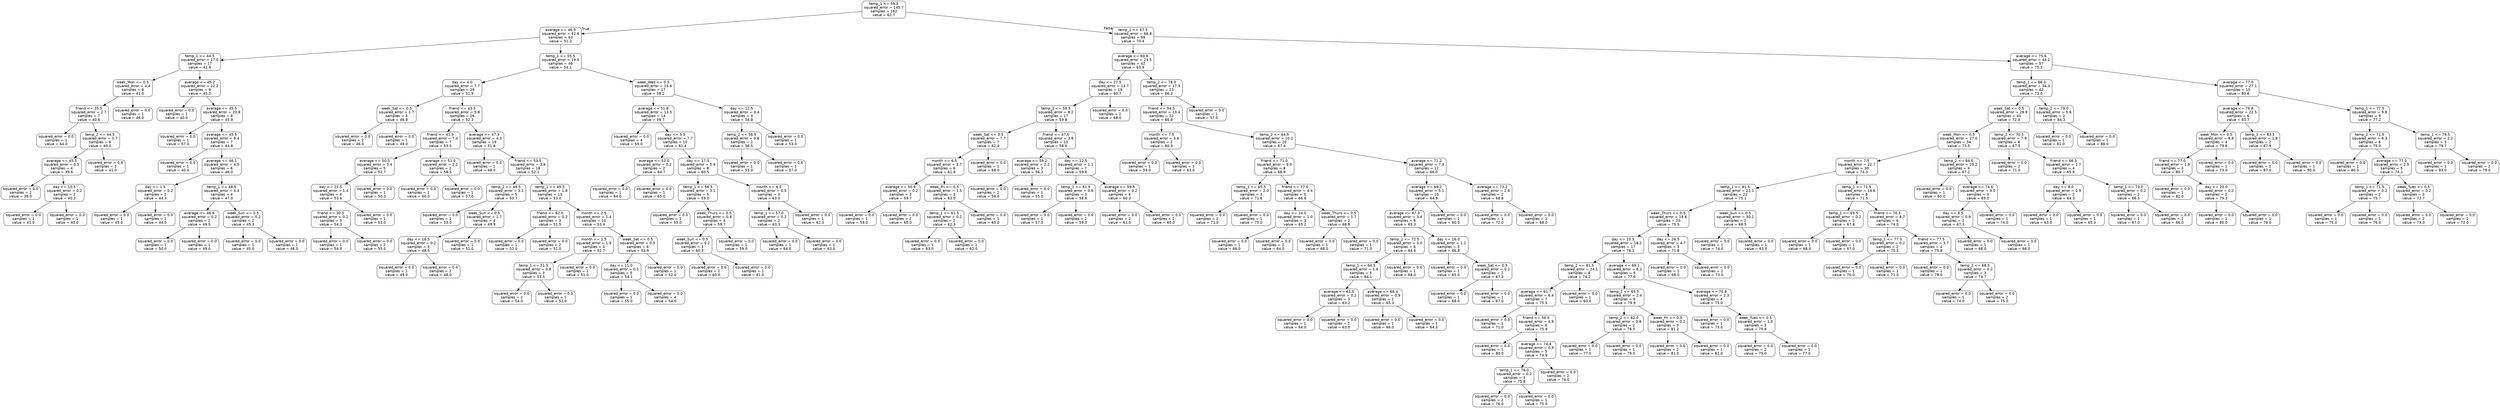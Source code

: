 digraph Tree {
node [shape=box, style="rounded", color="black", fontname="helvetica"] ;
edge [fontname="helvetica"] ;
0 [label="temp_1 <= 59.5\nsquared_error = 145.7\nsamples = 162\nvalue = 62.7"] ;
1 [label="average <= 46.9\nsquared_error = 42.6\nsamples = 63\nvalue = 51.2"] ;
0 -> 1 [labeldistance=2.5, labelangle=45, headlabel="True"] ;
2 [label="temp_1 <= 44.5\nsquared_error = 17.0\nsamples = 17\nvalue = 42.9"] ;
1 -> 2 ;
3 [label="week_Mon <= 0.5\nsquared_error = 4.4\nsamples = 8\nvalue = 41.0"] ;
2 -> 3 ;
4 [label="friend <= 35.5\nsquared_error = 2.7\nsamples = 7\nvalue = 40.6"] ;
3 -> 4 ;
5 [label="squared_error = 0.0\nsamples = 1\nvalue = 44.0"] ;
4 -> 5 ;
6 [label="temp_2 <= 44.5\nsquared_error = 0.7\nsamples = 6\nvalue = 40.0"] ;
4 -> 6 ;
7 [label="average <= 45.5\nsquared_error = 0.5\nsamples = 4\nvalue = 39.6"] ;
6 -> 7 ;
8 [label="squared_error = 0.0\nsamples = 2\nvalue = 39.0"] ;
7 -> 8 ;
9 [label="day <= 10.5\nsquared_error = 0.2\nsamples = 2\nvalue = 40.2"] ;
7 -> 9 ;
10 [label="squared_error = 0.0\nsamples = 1\nvalue = 41.0"] ;
9 -> 10 ;
11 [label="squared_error = 0.0\nsamples = 1\nvalue = 40.0"] ;
9 -> 11 ;
12 [label="squared_error = 0.0\nsamples = 2\nvalue = 41.0"] ;
6 -> 12 ;
13 [label="squared_error = 0.0\nsamples = 1\nvalue = 46.0"] ;
3 -> 13 ;
14 [label="average <= 45.2\nsquared_error = 22.2\nsamples = 9\nvalue = 45.0"] ;
2 -> 14 ;
15 [label="squared_error = 0.0\nsamples = 1\nvalue = 40.0"] ;
14 -> 15 ;
16 [label="average <= 45.5\nsquared_error = 20.8\nsamples = 8\nvalue = 45.9"] ;
14 -> 16 ;
17 [label="squared_error = 0.0\nsamples = 1\nvalue = 57.0"] ;
16 -> 17 ;
18 [label="average <= 45.5\nsquared_error = 9.4\nsamples = 7\nvalue = 44.8"] ;
16 -> 18 ;
19 [label="squared_error = 0.0\nsamples = 1\nvalue = 40.0"] ;
18 -> 19 ;
20 [label="average <= 46.1\nsquared_error = 4.5\nsamples = 6\nvalue = 46.0"] ;
18 -> 20 ;
21 [label="day <= 1.5\nsquared_error = 0.2\nsamples = 2\nvalue = 44.3"] ;
20 -> 21 ;
22 [label="squared_error = 0.0\nsamples = 1\nvalue = 45.0"] ;
21 -> 22 ;
23 [label="squared_error = 0.0\nsamples = 1\nvalue = 44.0"] ;
21 -> 23 ;
24 [label="temp_1 <= 48.5\nsquared_error = 4.4\nsamples = 4\nvalue = 47.0"] ;
20 -> 24 ;
25 [label="average <= 46.6\nsquared_error = 0.2\nsamples = 2\nvalue = 49.5"] ;
24 -> 25 ;
26 [label="squared_error = 0.0\nsamples = 1\nvalue = 50.0"] ;
25 -> 26 ;
27 [label="squared_error = 0.0\nsamples = 1\nvalue = 49.0"] ;
25 -> 27 ;
28 [label="week_Sun <= 0.5\nsquared_error = 0.2\nsamples = 2\nvalue = 45.3"] ;
24 -> 28 ;
29 [label="squared_error = 0.0\nsamples = 1\nvalue = 45.0"] ;
28 -> 29 ;
30 [label="squared_error = 0.0\nsamples = 1\nvalue = 46.0"] ;
28 -> 30 ;
31 [label="temp_1 <= 55.5\nsquared_error = 19.5\nsamples = 46\nvalue = 54.1"] ;
1 -> 31 ;
32 [label="day <= 4.0\nsquared_error = 7.7\nsamples = 29\nvalue = 51.9"] ;
31 -> 32 ;
33 [label="week_Sat <= 0.5\nsquared_error = 1.7\nsamples = 3\nvalue = 46.8"] ;
32 -> 33 ;
34 [label="squared_error = 0.0\nsamples = 2\nvalue = 46.0"] ;
33 -> 34 ;
35 [label="squared_error = 0.0\nsamples = 1\nvalue = 49.0"] ;
33 -> 35 ;
36 [label="friend <= 43.5\nsquared_error = 5.8\nsamples = 26\nvalue = 52.3"] ;
32 -> 36 ;
37 [label="friend <= 41.5\nsquared_error = 7.4\nsamples = 7\nvalue = 53.5"] ;
36 -> 37 ;
38 [label="average <= 50.5\nsquared_error = 3.4\nsamples = 5\nvalue = 52.7"] ;
37 -> 38 ;
39 [label="day <= 21.5\nsquared_error = 1.4\nsamples = 4\nvalue = 53.6"] ;
38 -> 39 ;
40 [label="friend <= 30.5\nsquared_error = 0.2\nsamples = 3\nvalue = 54.3"] ;
39 -> 40 ;
41 [label="squared_error = 0.0\nsamples = 1\nvalue = 54.0"] ;
40 -> 41 ;
42 [label="squared_error = 0.0\nsamples = 2\nvalue = 55.0"] ;
40 -> 42 ;
43 [label="squared_error = 0.0\nsamples = 1\nvalue = 52.0"] ;
39 -> 43 ;
44 [label="squared_error = 0.0\nsamples = 1\nvalue = 50.0"] ;
38 -> 44 ;
45 [label="average <= 51.0\nsquared_error = 2.2\nsamples = 2\nvalue = 58.5"] ;
37 -> 45 ;
46 [label="squared_error = 0.0\nsamples = 1\nvalue = 60.0"] ;
45 -> 46 ;
47 [label="squared_error = 0.0\nsamples = 1\nvalue = 57.0"] ;
45 -> 47 ;
48 [label="average <= 47.3\nsquared_error = 4.3\nsamples = 19\nvalue = 51.8"] ;
36 -> 48 ;
49 [label="squared_error = 0.0\nsamples = 1\nvalue = 48.0"] ;
48 -> 49 ;
50 [label="friend <= 53.5\nsquared_error = 3.6\nsamples = 18\nvalue = 52.1"] ;
48 -> 50 ;
51 [label="temp_2 <= 49.5\nsquared_error = 3.1\nsamples = 5\nvalue = 50.7"] ;
50 -> 51 ;
52 [label="squared_error = 0.0\nsamples = 1\nvalue = 53.0"] ;
51 -> 52 ;
53 [label="week_Sun <= 0.5\nsquared_error = 1.7\nsamples = 4\nvalue = 49.9"] ;
51 -> 53 ;
54 [label="day <= 16.5\nsquared_error = 0.2\nsamples = 3\nvalue = 48.5"] ;
53 -> 54 ;
55 [label="squared_error = 0.0\nsamples = 1\nvalue = 49.0"] ;
54 -> 55 ;
56 [label="squared_error = 0.0\nsamples = 2\nvalue = 48.0"] ;
54 -> 56 ;
57 [label="squared_error = 0.0\nsamples = 1\nvalue = 51.0"] ;
53 -> 57 ;
58 [label="temp_1 <= 49.5\nsquared_error = 1.8\nsamples = 13\nvalue = 53.0"] ;
50 -> 58 ;
59 [label="friend <= 62.0\nsquared_error = 0.2\nsamples = 3\nvalue = 51.5"] ;
58 -> 59 ;
60 [label="squared_error = 0.0\nsamples = 1\nvalue = 52.0"] ;
59 -> 60 ;
61 [label="squared_error = 0.0\nsamples = 2\nvalue = 51.0"] ;
59 -> 61 ;
62 [label="month <= 2.5\nsquared_error = 1.4\nsamples = 10\nvalue = 53.4"] ;
58 -> 62 ;
63 [label="month <= 1.5\nsquared_error = 1.9\nsamples = 4\nvalue = 52.7"] ;
62 -> 63 ;
64 [label="temp_1 <= 51.5\nsquared_error = 0.8\nsamples = 3\nvalue = 53.5"] ;
63 -> 64 ;
65 [label="squared_error = 0.0\nsamples = 2\nvalue = 54.0"] ;
64 -> 65 ;
66 [label="squared_error = 0.0\nsamples = 1\nvalue = 52.0"] ;
64 -> 66 ;
67 [label="squared_error = 0.0\nsamples = 1\nvalue = 51.0"] ;
63 -> 67 ;
68 [label="week_Sat <= 0.5\nsquared_error = 0.5\nsamples = 6\nvalue = 53.9"] ;
62 -> 68 ;
69 [label="day <= 11.0\nsquared_error = 0.1\nsamples = 5\nvalue = 54.1"] ;
68 -> 69 ;
70 [label="squared_error = 0.0\nsamples = 1\nvalue = 55.0"] ;
69 -> 70 ;
71 [label="squared_error = 0.0\nsamples = 4\nvalue = 54.0"] ;
69 -> 71 ;
72 [label="squared_error = 0.0\nsamples = 1\nvalue = 52.0"] ;
68 -> 72 ;
73 [label="week_Wed <= 0.5\nsquared_error = 15.6\nsamples = 17\nvalue = 58.2"] ;
31 -> 73 ;
74 [label="average <= 51.8\nsquared_error = 13.5\nsamples = 14\nvalue = 59.7"] ;
73 -> 74 ;
75 [label="squared_error = 0.0\nsamples = 4\nvalue = 55.0"] ;
74 -> 75 ;
76 [label="day <= 5.5\nsquared_error = 7.7\nsamples = 10\nvalue = 61.4"] ;
74 -> 76 ;
77 [label="average <= 53.0\nsquared_error = 0.2\nsamples = 2\nvalue = 64.7"] ;
76 -> 77 ;
78 [label="squared_error = 0.0\nsamples = 1\nvalue = 64.0"] ;
77 -> 78 ;
79 [label="squared_error = 0.0\nsamples = 1\nvalue = 65.0"] ;
77 -> 79 ;
80 [label="day <= 17.0\nsquared_error = 5.9\nsamples = 8\nvalue = 60.5"] ;
76 -> 80 ;
81 [label="temp_1 <= 56.5\nsquared_error = 3.1\nsamples = 5\nvalue = 59.0"] ;
80 -> 81 ;
82 [label="squared_error = 0.0\nsamples = 1\nvalue = 55.0"] ;
81 -> 82 ;
83 [label="week_Thurs <= 0.5\nsquared_error = 0.6\nsamples = 4\nvalue = 59.7"] ;
81 -> 83 ;
84 [label="week_Sun <= 0.5\nsquared_error = 0.2\nsamples = 3\nvalue = 60.3"] ;
83 -> 84 ;
85 [label="squared_error = 0.0\nsamples = 2\nvalue = 60.0"] ;
84 -> 85 ;
86 [label="squared_error = 0.0\nsamples = 1\nvalue = 61.0"] ;
84 -> 86 ;
87 [label="squared_error = 0.0\nsamples = 1\nvalue = 59.0"] ;
83 -> 87 ;
88 [label="month <= 6.5\nsquared_error = 0.5\nsamples = 3\nvalue = 63.0"] ;
80 -> 88 ;
89 [label="temp_1 <= 57.0\nsquared_error = 0.2\nsamples = 2\nvalue = 63.3"] ;
88 -> 89 ;
90 [label="squared_error = 0.0\nsamples = 1\nvalue = 64.0"] ;
89 -> 90 ;
91 [label="squared_error = 0.0\nsamples = 1\nvalue = 63.0"] ;
89 -> 91 ;
92 [label="squared_error = 0.0\nsamples = 1\nvalue = 62.0"] ;
88 -> 92 ;
93 [label="day <= 12.5\nsquared_error = 3.4\nsamples = 3\nvalue = 54.8"] ;
73 -> 93 ;
94 [label="temp_2 <= 56.5\nsquared_error = 0.8\nsamples = 2\nvalue = 56.5"] ;
93 -> 94 ;
95 [label="squared_error = 0.0\nsamples = 1\nvalue = 55.0"] ;
94 -> 95 ;
96 [label="squared_error = 0.0\nsamples = 1\nvalue = 57.0"] ;
94 -> 96 ;
97 [label="squared_error = 0.0\nsamples = 1\nvalue = 53.0"] ;
93 -> 97 ;
98 [label="temp_1 <= 67.5\nsquared_error = 66.8\nsamples = 99\nvalue = 70.4"] ;
0 -> 98 [labeldistance=2.5, labelangle=-45, headlabel="False"] ;
99 [label="average <= 60.8\nsquared_error = 23.5\nsamples = 42\nvalue = 63.9"] ;
98 -> 99 ;
100 [label="day <= 27.5\nsquared_error = 13.7\nsamples = 19\nvalue = 60.7"] ;
99 -> 100 ;
101 [label="temp_2 <= 59.5\nsquared_error = 8.2\nsamples = 17\nvalue = 59.8"] ;
100 -> 101 ;
102 [label="week_Sat <= 0.5\nsquared_error = 7.7\nsamples = 7\nvalue = 62.4"] ;
101 -> 102 ;
103 [label="month <= 6.5\nsquared_error = 3.7\nsamples = 6\nvalue = 61.6"] ;
102 -> 103 ;
104 [label="average <= 50.9\nsquared_error = 0.2\nsamples = 3\nvalue = 59.7"] ;
103 -> 104 ;
105 [label="squared_error = 0.0\nsamples = 1\nvalue = 59.0"] ;
104 -> 105 ;
106 [label="squared_error = 0.0\nsamples = 2\nvalue = 60.0"] ;
104 -> 106 ;
107 [label="week_Fri <= 0.5\nsquared_error = 1.5\nsamples = 3\nvalue = 63.0"] ;
103 -> 107 ;
108 [label="temp_1 <= 61.5\nsquared_error = 0.2\nsamples = 2\nvalue = 62.3"] ;
107 -> 108 ;
109 [label="squared_error = 0.0\nsamples = 1\nvalue = 63.0"] ;
108 -> 109 ;
110 [label="squared_error = 0.0\nsamples = 1\nvalue = 62.0"] ;
108 -> 110 ;
111 [label="squared_error = 0.0\nsamples = 1\nvalue = 65.0"] ;
107 -> 111 ;
112 [label="squared_error = 0.0\nsamples = 1\nvalue = 68.0"] ;
102 -> 112 ;
113 [label="friend <= 47.0\nsquared_error = 3.8\nsamples = 10\nvalue = 58.6"] ;
101 -> 113 ;
114 [label="average <= 59.2\nsquared_error = 2.2\nsamples = 3\nvalue = 56.2"] ;
113 -> 114 ;
115 [label="squared_error = 0.0\nsamples = 2\nvalue = 58.0"] ;
114 -> 115 ;
116 [label="squared_error = 0.0\nsamples = 1\nvalue = 55.0"] ;
114 -> 116 ;
117 [label="day <= 12.5\nsquared_error = 1.1\nsamples = 7\nvalue = 59.6"] ;
113 -> 117 ;
118 [label="temp_1 <= 61.5\nsquared_error = 0.6\nsamples = 3\nvalue = 58.6"] ;
117 -> 118 ;
119 [label="squared_error = 0.0\nsamples = 1\nvalue = 57.0"] ;
118 -> 119 ;
120 [label="squared_error = 0.0\nsamples = 2\nvalue = 59.0"] ;
118 -> 120 ;
121 [label="average <= 59.5\nsquared_error = 0.2\nsamples = 4\nvalue = 60.3"] ;
117 -> 121 ;
122 [label="squared_error = 0.0\nsamples = 2\nvalue = 61.0"] ;
121 -> 122 ;
123 [label="squared_error = 0.0\nsamples = 2\nvalue = 60.0"] ;
121 -> 123 ;
124 [label="squared_error = 0.0\nsamples = 2\nvalue = 68.0"] ;
100 -> 124 ;
125 [label="temp_2 <= 78.0\nsquared_error = 17.3\nsamples = 23\nvalue = 66.3"] ;
99 -> 125 ;
126 [label="friend <= 54.5\nsquared_error = 13.4\nsamples = 22\nvalue = 66.8"] ;
125 -> 126 ;
127 [label="month <= 7.5\nsquared_error = 3.6\nsamples = 2\nvalue = 60.3"] ;
126 -> 127 ;
128 [label="squared_error = 0.0\nsamples = 1\nvalue = 59.0"] ;
127 -> 128 ;
129 [label="squared_error = 0.0\nsamples = 1\nvalue = 63.0"] ;
127 -> 129 ;
130 [label="temp_2 <= 64.5\nsquared_error = 10.2\nsamples = 20\nvalue = 67.4"] ;
126 -> 130 ;
131 [label="friend <= 71.0\nsquared_error = 9.0\nsamples = 8\nvalue = 68.9"] ;
130 -> 131 ;
132 [label="temp_1 <= 65.5\nsquared_error = 2.0\nsamples = 3\nvalue = 71.6"] ;
131 -> 132 ;
133 [label="squared_error = 0.0\nsamples = 2\nvalue = 71.0"] ;
132 -> 133 ;
134 [label="squared_error = 0.0\nsamples = 1\nvalue = 75.0"] ;
132 -> 134 ;
135 [label="friend <= 77.0\nsquared_error = 4.4\nsamples = 5\nvalue = 66.8"] ;
131 -> 135 ;
136 [label="day <= 24.0\nsquared_error = 1.0\nsamples = 3\nvalue = 65.2"] ;
135 -> 136 ;
137 [label="squared_error = 0.0\nsamples = 1\nvalue = 66.0"] ;
136 -> 137 ;
138 [label="squared_error = 0.0\nsamples = 2\nvalue = 64.0"] ;
136 -> 138 ;
139 [label="week_Thurs <= 0.5\nsquared_error = 1.7\nsamples = 2\nvalue = 68.8"] ;
135 -> 139 ;
140 [label="squared_error = 0.0\nsamples = 1\nvalue = 68.0"] ;
139 -> 140 ;
141 [label="squared_error = 0.0\nsamples = 1\nvalue = 71.0"] ;
139 -> 141 ;
142 [label="average <= 71.2\nsquared_error = 7.4\nsamples = 12\nvalue = 66.0"] ;
130 -> 142 ;
143 [label="average <= 69.2\nsquared_error = 5.1\nsamples = 10\nvalue = 64.9"] ;
142 -> 143 ;
144 [label="average <= 67.3\nsquared_error = 3.4\nsamples = 9\nvalue = 65.3"] ;
143 -> 144 ;
145 [label="temp_2 <= 72.5\nsquared_error = 3.0\nsamples = 6\nvalue = 64.6"] ;
144 -> 145 ;
146 [label="temp_1 <= 64.5\nsquared_error = 1.6\nsamples = 5\nvalue = 64.1"] ;
145 -> 146 ;
147 [label="average <= 63.5\nsquared_error = 0.2\nsamples = 3\nvalue = 63.2"] ;
146 -> 147 ;
148 [label="squared_error = 0.0\nsamples = 1\nvalue = 64.0"] ;
147 -> 148 ;
149 [label="squared_error = 0.0\nsamples = 2\nvalue = 63.0"] ;
147 -> 149 ;
150 [label="average <= 66.4\nsquared_error = 0.9\nsamples = 2\nvalue = 65.3"] ;
146 -> 150 ;
151 [label="squared_error = 0.0\nsamples = 1\nvalue = 66.0"] ;
150 -> 151 ;
152 [label="squared_error = 0.0\nsamples = 1\nvalue = 64.0"] ;
150 -> 152 ;
153 [label="squared_error = 0.0\nsamples = 1\nvalue = 68.0"] ;
145 -> 153 ;
154 [label="day <= 16.0\nsquared_error = 1.2\nsamples = 3\nvalue = 66.8"] ;
144 -> 154 ;
155 [label="squared_error = 0.0\nsamples = 1\nvalue = 65.0"] ;
154 -> 155 ;
156 [label="week_Sat <= 0.5\nsquared_error = 0.2\nsamples = 2\nvalue = 67.3"] ;
154 -> 156 ;
157 [label="squared_error = 0.0\nsamples = 1\nvalue = 68.0"] ;
156 -> 157 ;
158 [label="squared_error = 0.0\nsamples = 1\nvalue = 67.0"] ;
156 -> 158 ;
159 [label="squared_error = 0.0\nsamples = 1\nvalue = 60.0"] ;
143 -> 159 ;
160 [label="average <= 73.2\nsquared_error = 2.6\nsamples = 2\nvalue = 68.8"] ;
142 -> 160 ;
161 [label="squared_error = 0.0\nsamples = 1\nvalue = 72.0"] ;
160 -> 161 ;
162 [label="squared_error = 0.0\nsamples = 1\nvalue = 68.0"] ;
160 -> 162 ;
163 [label="squared_error = 0.0\nsamples = 1\nvalue = 57.0"] ;
125 -> 163 ;
164 [label="average <= 75.6\nsquared_error = 44.2\nsamples = 57\nvalue = 75.3"] ;
98 -> 164 ;
165 [label="temp_1 <= 88.0\nsquared_error = 34.3\nsamples = 42\nvalue = 73.0"] ;
164 -> 165 ;
166 [label="week_Sat <= 0.5\nsquared_error = 28.9\nsamples = 40\nvalue = 72.4"] ;
165 -> 166 ;
167 [label="week_Mon <= 0.5\nsquared_error = 27.0\nsamples = 34\nvalue = 73.5"] ;
166 -> 167 ;
168 [label="month <= 7.5\nsquared_error = 22.7\nsamples = 30\nvalue = 74.3"] ;
167 -> 168 ;
169 [label="temp_1 <= 81.5\nsquared_error = 22.1\nsamples = 22\nvalue = 75.1"] ;
168 -> 169 ;
170 [label="week_Thurs <= 0.5\nsquared_error = 18.6\nsamples = 20\nvalue = 75.5"] ;
169 -> 170 ;
171 [label="day <= 10.5\nsquared_error = 18.2\nsamples = 17\nvalue = 76.1"] ;
170 -> 171 ;
172 [label="temp_2 <= 81.5\nsquared_error = 24.1\nsamples = 8\nvalue = 74.2"] ;
171 -> 172 ;
173 [label="average <= 61.7\nsquared_error = 6.4\nsamples = 7\nvalue = 75.5"] ;
172 -> 173 ;
174 [label="squared_error = 0.0\nsamples = 1\nvalue = 71.0"] ;
173 -> 174 ;
175 [label="friend <= 56.5\nsquared_error = 4.9\nsamples = 6\nvalue = 75.9"] ;
173 -> 175 ;
176 [label="squared_error = 0.0\nsamples = 1\nvalue = 80.0"] ;
175 -> 176 ;
177 [label="average <= 74.4\nsquared_error = 0.9\nsamples = 5\nvalue = 74.9"] ;
175 -> 177 ;
178 [label="temp_1 <= 76.0\nsquared_error = 0.2\nsamples = 3\nvalue = 75.8"] ;
177 -> 178 ;
179 [label="squared_error = 0.0\nsamples = 2\nvalue = 76.0"] ;
178 -> 179 ;
180 [label="squared_error = 0.0\nsamples = 1\nvalue = 75.0"] ;
178 -> 180 ;
181 [label="squared_error = 0.0\nsamples = 2\nvalue = 74.0"] ;
177 -> 181 ;
182 [label="squared_error = 0.0\nsamples = 1\nvalue = 60.0"] ;
172 -> 182 ;
183 [label="average <= 69.1\nsquared_error = 8.2\nsamples = 9\nvalue = 77.6"] ;
171 -> 183 ;
184 [label="temp_2 <= 65.5\nsquared_error = 2.4\nsamples = 5\nvalue = 79.9"] ;
183 -> 184 ;
185 [label="temp_2 <= 62.0\nsquared_error = 0.8\nsamples = 2\nvalue = 78.5"] ;
184 -> 185 ;
186 [label="squared_error = 0.0\nsamples = 1\nvalue = 77.0"] ;
185 -> 186 ;
187 [label="squared_error = 0.0\nsamples = 1\nvalue = 79.0"] ;
185 -> 187 ;
188 [label="week_Fri <= 0.5\nsquared_error = 0.2\nsamples = 3\nvalue = 81.2"] ;
184 -> 188 ;
189 [label="squared_error = 0.0\nsamples = 2\nvalue = 81.0"] ;
188 -> 189 ;
190 [label="squared_error = 0.0\nsamples = 1\nvalue = 82.0"] ;
188 -> 190 ;
191 [label="average <= 70.9\nsquared_error = 2.3\nsamples = 4\nvalue = 75.0"] ;
183 -> 191 ;
192 [label="squared_error = 0.0\nsamples = 1\nvalue = 73.0"] ;
191 -> 192 ;
193 [label="week_Tues <= 0.5\nsquared_error = 1.0\nsamples = 3\nvalue = 75.8"] ;
191 -> 193 ;
194 [label="squared_error = 0.0\nsamples = 2\nvalue = 75.0"] ;
193 -> 194 ;
195 [label="squared_error = 0.0\nsamples = 1\nvalue = 77.0"] ;
193 -> 195 ;
196 [label="day <= 26.5\nsquared_error = 4.7\nsamples = 3\nvalue = 71.8"] ;
170 -> 196 ;
197 [label="squared_error = 0.0\nsamples = 1\nvalue = 68.0"] ;
196 -> 197 ;
198 [label="squared_error = 0.0\nsamples = 2\nvalue = 73.0"] ;
196 -> 198 ;
199 [label="week_Sun <= 0.5\nsquared_error = 30.2\nsamples = 2\nvalue = 68.5"] ;
169 -> 199 ;
200 [label="squared_error = 0.0\nsamples = 1\nvalue = 74.0"] ;
199 -> 200 ;
201 [label="squared_error = 0.0\nsamples = 1\nvalue = 63.0"] ;
199 -> 201 ;
202 [label="temp_1 <= 71.5\nsquared_error = 14.6\nsamples = 8\nvalue = 71.5"] ;
168 -> 202 ;
203 [label="temp_1 <= 69.5\nsquared_error = 0.2\nsamples = 2\nvalue = 67.8"] ;
202 -> 203 ;
204 [label="squared_error = 0.0\nsamples = 1\nvalue = 68.0"] ;
203 -> 204 ;
205 [label="squared_error = 0.0\nsamples = 1\nvalue = 67.0"] ;
203 -> 205 ;
206 [label="friend <= 70.5\nsquared_error = 8.7\nsamples = 6\nvalue = 74.0"] ;
202 -> 206 ;
207 [label="temp_1 <= 77.0\nsquared_error = 0.2\nsamples = 2\nvalue = 70.5"] ;
206 -> 207 ;
208 [label="squared_error = 0.0\nsamples = 1\nvalue = 70.0"] ;
207 -> 208 ;
209 [label="squared_error = 0.0\nsamples = 1\nvalue = 71.0"] ;
207 -> 209 ;
210 [label="friend <= 77.5\nsquared_error = 3.7\nsamples = 4\nvalue = 75.8"] ;
206 -> 210 ;
211 [label="squared_error = 0.0\nsamples = 1\nvalue = 79.0"] ;
210 -> 211 ;
212 [label="temp_2 <= 68.5\nsquared_error = 0.2\nsamples = 3\nvalue = 74.7"] ;
210 -> 212 ;
213 [label="squared_error = 0.0\nsamples = 1\nvalue = 74.0"] ;
212 -> 213 ;
214 [label="squared_error = 0.0\nsamples = 2\nvalue = 75.0"] ;
212 -> 214 ;
215 [label="temp_2 <= 64.0\nsquared_error = 20.2\nsamples = 4\nvalue = 67.2"] ;
167 -> 215 ;
216 [label="squared_error = 0.0\nsamples = 1\nvalue = 60.0"] ;
215 -> 216 ;
217 [label="average <= 74.6\nsquared_error = 9.0\nsamples = 3\nvalue = 69.0"] ;
215 -> 217 ;
218 [label="day <= 8.5\nsquared_error = 0.9\nsamples = 2\nvalue = 67.3"] ;
217 -> 218 ;
219 [label="squared_error = 0.0\nsamples = 1\nvalue = 68.0"] ;
218 -> 219 ;
220 [label="squared_error = 0.0\nsamples = 1\nvalue = 66.0"] ;
218 -> 220 ;
221 [label="squared_error = 0.0\nsamples = 1\nvalue = 74.0"] ;
217 -> 221 ;
222 [label="temp_2 <= 70.5\nsquared_error = 7.9\nsamples = 6\nvalue = 67.5"] ;
166 -> 222 ;
223 [label="squared_error = 0.0\nsamples = 2\nvalue = 71.0"] ;
222 -> 223 ;
224 [label="friend <= 66.5\nsquared_error = 1.7\nsamples = 4\nvalue = 65.6"] ;
222 -> 224 ;
225 [label="day <= 8.0\nsquared_error = 0.9\nsamples = 2\nvalue = 64.3"] ;
224 -> 225 ;
226 [label="squared_error = 0.0\nsamples = 1\nvalue = 63.0"] ;
225 -> 226 ;
227 [label="squared_error = 0.0\nsamples = 1\nvalue = 65.0"] ;
225 -> 227 ;
228 [label="temp_1 <= 73.0\nsquared_error = 0.2\nsamples = 2\nvalue = 66.5"] ;
224 -> 228 ;
229 [label="squared_error = 0.0\nsamples = 1\nvalue = 67.0"] ;
228 -> 229 ;
230 [label="squared_error = 0.0\nsamples = 1\nvalue = 66.0"] ;
228 -> 230 ;
231 [label="temp_2 <= 79.0\nsquared_error = 5.6\nsamples = 2\nvalue = 84.3"] ;
165 -> 231 ;
232 [label="squared_error = 0.0\nsamples = 1\nvalue = 81.0"] ;
231 -> 232 ;
233 [label="squared_error = 0.0\nsamples = 1\nvalue = 86.0"] ;
231 -> 233 ;
234 [label="average <= 77.0\nsquared_error = 27.1\nsamples = 15\nvalue = 80.6"] ;
164 -> 234 ;
235 [label="average <= 76.8\nsquared_error = 22.5\nsamples = 6\nvalue = 83.7"] ;
234 -> 235 ;
236 [label="week_Mon <= 0.5\nsquared_error = 8.8\nsamples = 4\nvalue = 79.6"] ;
235 -> 236 ;
237 [label="friend <= 77.0\nsquared_error = 1.9\nsamples = 3\nvalue = 80.7"] ;
236 -> 237 ;
238 [label="squared_error = 0.0\nsamples = 1\nvalue = 82.0"] ;
237 -> 238 ;
239 [label="day <= 20.0\nsquared_error = 0.2\nsamples = 2\nvalue = 79.3"] ;
237 -> 239 ;
240 [label="squared_error = 0.0\nsamples = 1\nvalue = 80.0"] ;
239 -> 240 ;
241 [label="squared_error = 0.0\nsamples = 1\nvalue = 79.0"] ;
239 -> 241 ;
242 [label="squared_error = 0.0\nsamples = 1\nvalue = 73.0"] ;
236 -> 242 ;
243 [label="temp_1 <= 83.5\nsquared_error = 1.8\nsamples = 2\nvalue = 87.9"] ;
235 -> 243 ;
244 [label="squared_error = 0.0\nsamples = 1\nvalue = 87.0"] ;
243 -> 244 ;
245 [label="squared_error = 0.0\nsamples = 1\nvalue = 90.0"] ;
243 -> 245 ;
246 [label="temp_1 <= 77.5\nsquared_error = 9.8\nsamples = 9\nvalue = 77.2"] ;
234 -> 246 ;
247 [label="temp_2 <= 71.5\nsquared_error = 6.3\nsamples = 6\nvalue = 75.0"] ;
246 -> 247 ;
248 [label="squared_error = 0.0\nsamples = 1\nvalue = 80.0"] ;
247 -> 248 ;
249 [label="average <= 77.0\nsquared_error = 2.5\nsamples = 5\nvalue = 74.2"] ;
247 -> 249 ;
250 [label="temp_1 <= 71.5\nsquared_error = 0.2\nsamples = 2\nvalue = 75.7"] ;
249 -> 250 ;
251 [label="squared_error = 0.0\nsamples = 1\nvalue = 75.0"] ;
250 -> 251 ;
252 [label="squared_error = 0.0\nsamples = 1\nvalue = 76.0"] ;
250 -> 252 ;
253 [label="week_Tues <= 0.5\nsquared_error = 0.2\nsamples = 3\nvalue = 72.7"] ;
249 -> 253 ;
254 [label="squared_error = 0.0\nsamples = 2\nvalue = 73.0"] ;
253 -> 254 ;
255 [label="squared_error = 0.0\nsamples = 1\nvalue = 72.0"] ;
253 -> 255 ;
256 [label="temp_1 <= 79.5\nsquared_error = 2.2\nsamples = 3\nvalue = 79.7"] ;
246 -> 256 ;
257 [label="squared_error = 0.0\nsamples = 1\nvalue = 83.0"] ;
256 -> 257 ;
258 [label="squared_error = 0.0\nsamples = 2\nvalue = 79.0"] ;
256 -> 258 ;
}